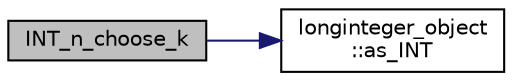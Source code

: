 digraph "INT_n_choose_k"
{
  edge [fontname="Helvetica",fontsize="10",labelfontname="Helvetica",labelfontsize="10"];
  node [fontname="Helvetica",fontsize="10",shape=record];
  rankdir="LR";
  Node685 [label="INT_n_choose_k",height=0.2,width=0.4,color="black", fillcolor="grey75", style="filled", fontcolor="black"];
  Node685 -> Node686 [color="midnightblue",fontsize="10",style="solid",fontname="Helvetica"];
  Node686 [label="longinteger_object\l::as_INT",height=0.2,width=0.4,color="black", fillcolor="white", style="filled",URL="$dd/d7e/classlonginteger__object.html#afb992d4679a6741acc63c8bcba27971e"];
}
